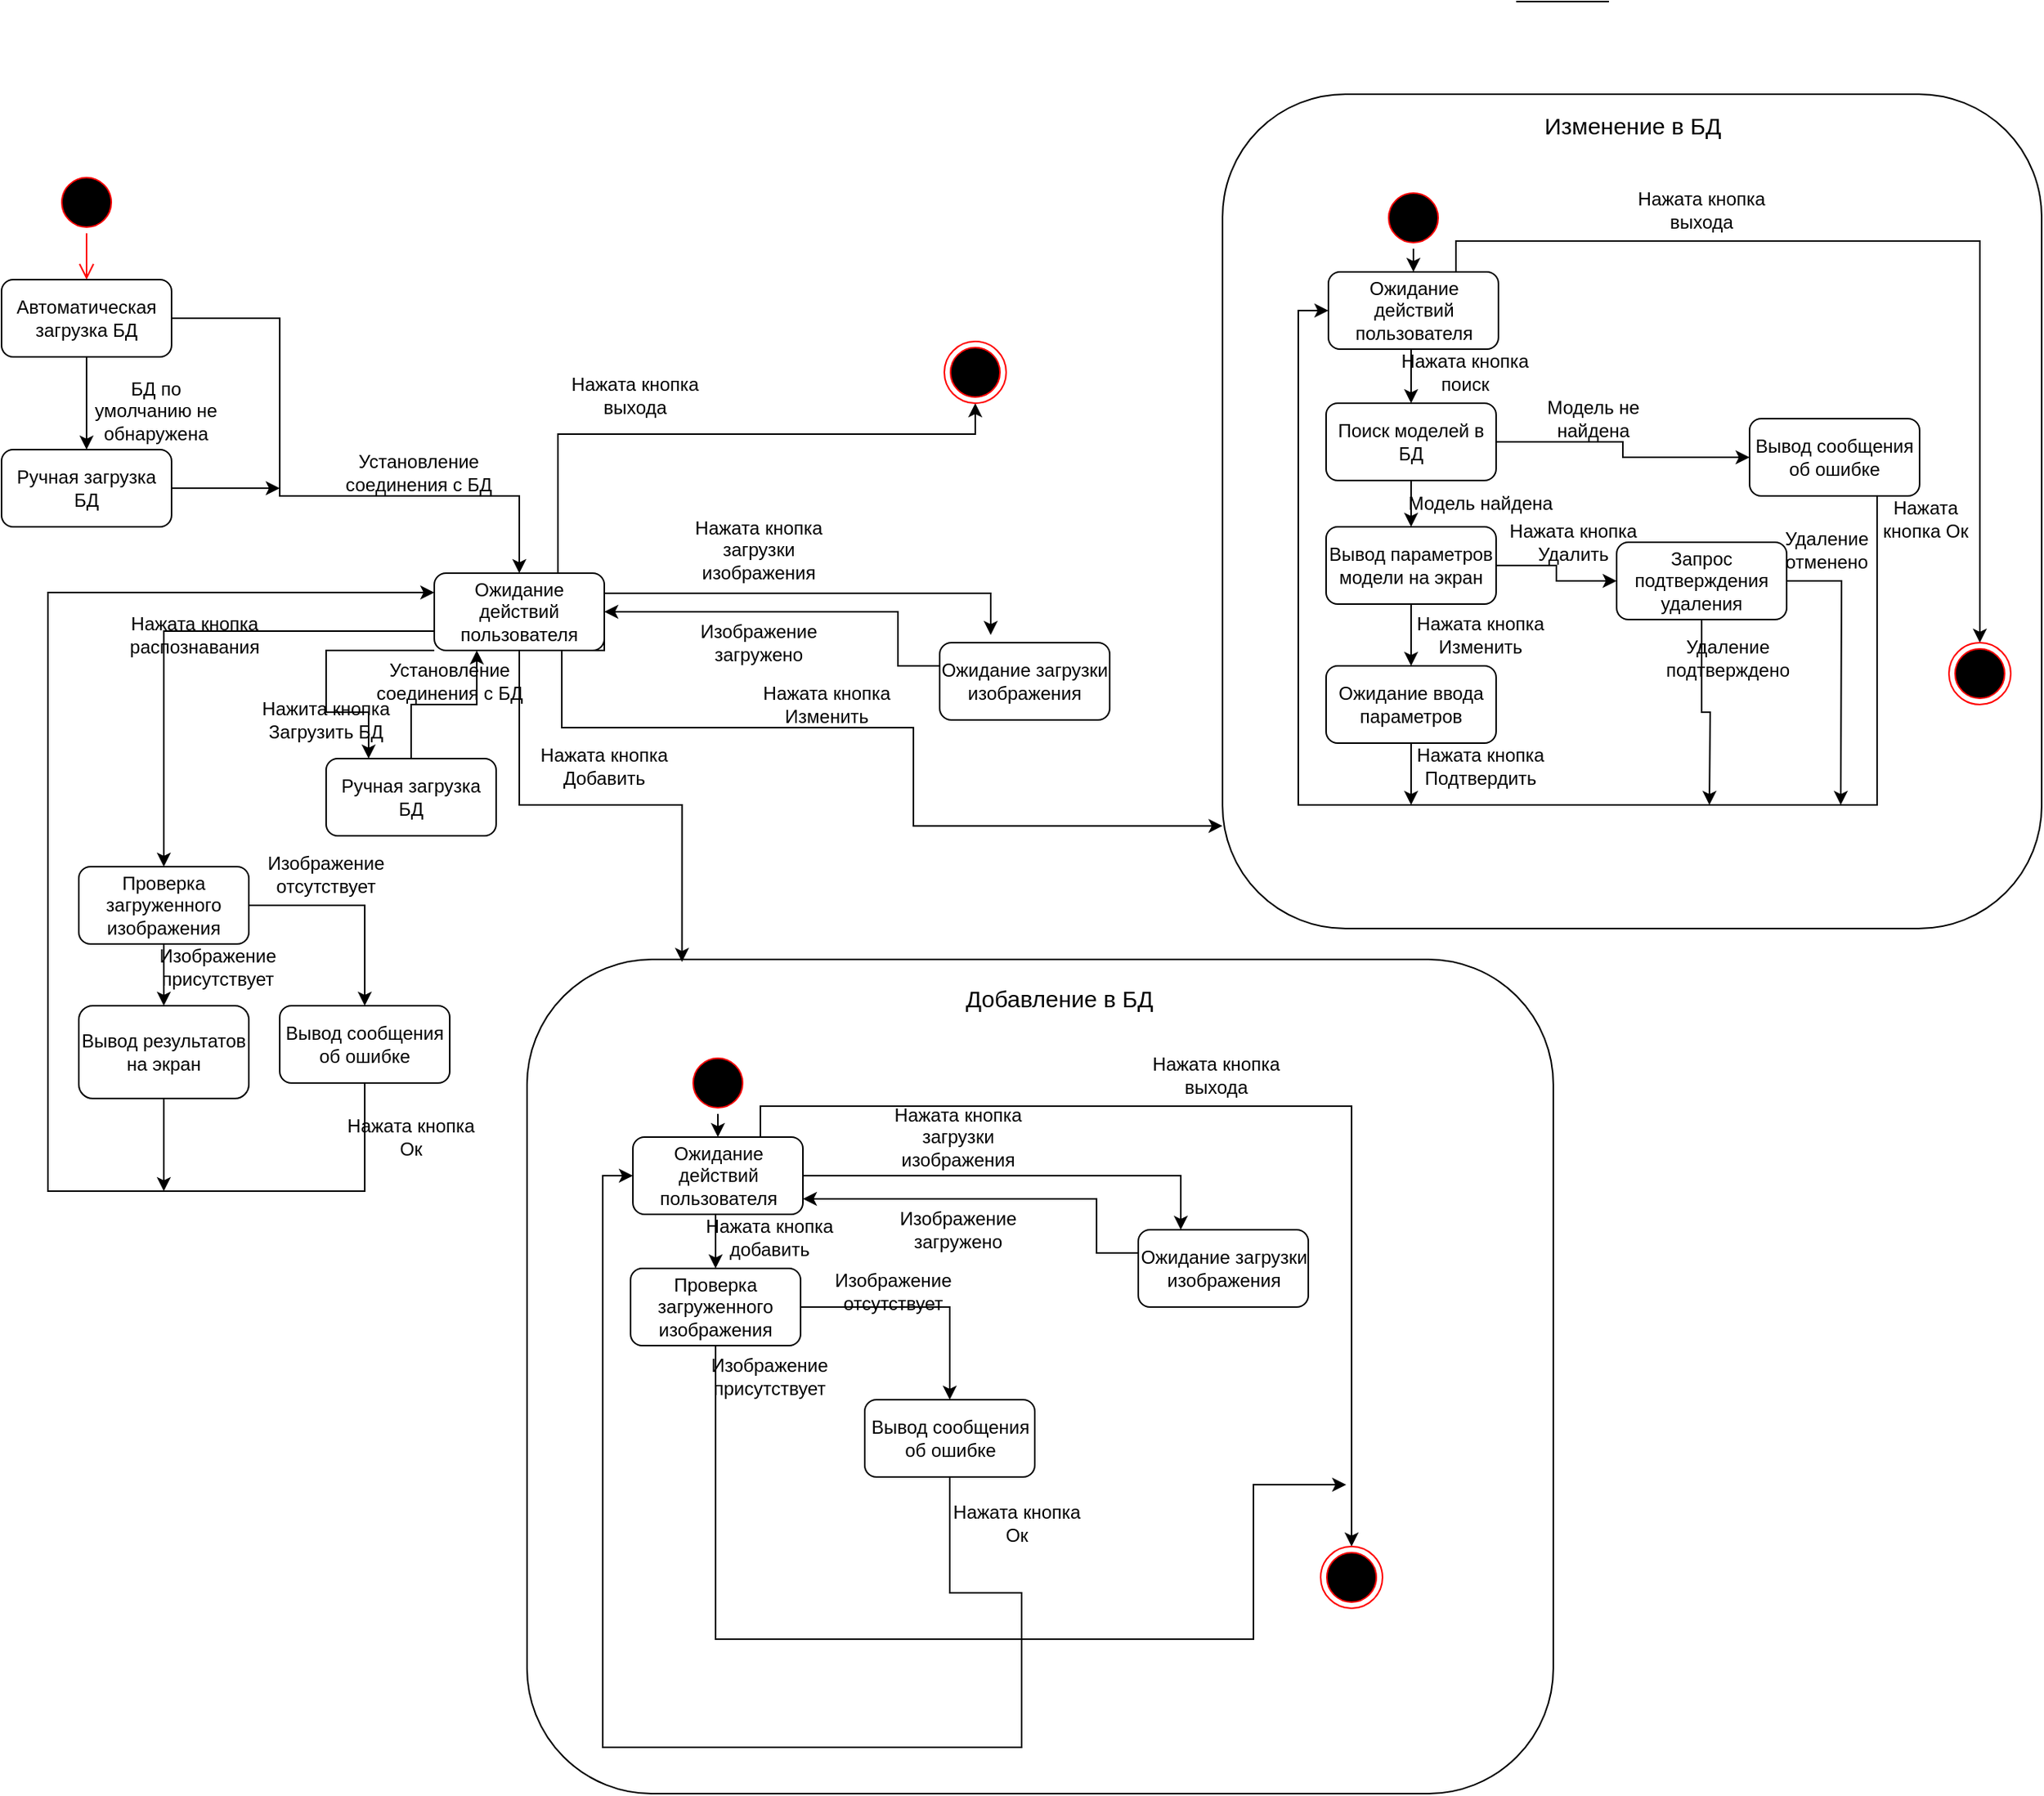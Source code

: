 <mxfile version="19.0.1" type="device"><diagram id="w5Jngspt368it0M4R-pH" name="Page-1"><mxGraphModel dx="1185" dy="635" grid="1" gridSize="10" guides="1" tooltips="1" connect="1" arrows="1" fold="1" page="1" pageScale="1" pageWidth="827" pageHeight="1169" math="0" shadow="0"><root><mxCell id="0"/><mxCell id="1" parent="0"/><mxCell id="L_PdiI_OcoWZKgkpzja3-69" value="" style="rounded=1;whiteSpace=wrap;html=1;shadow=0;glass=0;sketch=0;gradientColor=none;" parent="1" vertex="1"><mxGeometry x="450" y="740" width="664" height="540" as="geometry"/></mxCell><mxCell id="L_PdiI_OcoWZKgkpzja3-71" value="&lt;font style=&quot;font-size: 15px&quot;&gt;Добавление в БД&lt;/font&gt;" style="text;html=1;strokeColor=none;fillColor=none;align=center;verticalAlign=middle;whiteSpace=wrap;rounded=0;shadow=0;glass=0;sketch=0;" parent="1" vertex="1"><mxGeometry x="727" y="750" width="135" height="30" as="geometry"/></mxCell><mxCell id="L_PdiI_OcoWZKgkpzja3-1" value="" style="ellipse;html=1;shape=startState;fillColor=#000000;strokeColor=#ff0000;" parent="1" vertex="1"><mxGeometry x="145" y="230" width="40" height="40" as="geometry"/></mxCell><mxCell id="L_PdiI_OcoWZKgkpzja3-2" value="" style="edgeStyle=orthogonalEdgeStyle;html=1;verticalAlign=bottom;endArrow=open;endSize=8;strokeColor=#ff0000;rounded=0;entryX=0.5;entryY=0;entryDx=0;entryDy=0;" parent="1" source="L_PdiI_OcoWZKgkpzja3-1" target="L_PdiI_OcoWZKgkpzja3-11" edge="1"><mxGeometry relative="1" as="geometry"><mxPoint x="40" y="220" as="targetPoint"/></mxGeometry></mxCell><mxCell id="L_PdiI_OcoWZKgkpzja3-14" style="edgeStyle=orthogonalEdgeStyle;rounded=0;orthogonalLoop=1;jettySize=auto;html=1;exitX=0.5;exitY=1;exitDx=0;exitDy=0;entryX=0.5;entryY=0;entryDx=0;entryDy=0;" parent="1" source="L_PdiI_OcoWZKgkpzja3-11" target="L_PdiI_OcoWZKgkpzja3-13" edge="1"><mxGeometry relative="1" as="geometry"/></mxCell><mxCell id="L_PdiI_OcoWZKgkpzja3-21" style="edgeStyle=orthogonalEdgeStyle;rounded=0;orthogonalLoop=1;jettySize=auto;html=1;exitX=1;exitY=0.5;exitDx=0;exitDy=0;entryX=0.5;entryY=0;entryDx=0;entryDy=0;" parent="1" source="L_PdiI_OcoWZKgkpzja3-11" target="L_PdiI_OcoWZKgkpzja3-17" edge="1"><mxGeometry relative="1" as="geometry"><Array as="points"><mxPoint x="290" y="440"/><mxPoint x="445" y="440"/></Array></mxGeometry></mxCell><mxCell id="L_PdiI_OcoWZKgkpzja3-11" value="Автоматическая загрузка БД" style="rounded=1;whiteSpace=wrap;html=1;shadow=0;glass=0;sketch=0;gradientColor=none;" parent="1" vertex="1"><mxGeometry x="110" y="300" width="110" height="50" as="geometry"/></mxCell><mxCell id="L_PdiI_OcoWZKgkpzja3-22" style="edgeStyle=orthogonalEdgeStyle;rounded=0;orthogonalLoop=1;jettySize=auto;html=1;exitX=1;exitY=0.5;exitDx=0;exitDy=0;" parent="1" source="L_PdiI_OcoWZKgkpzja3-13" edge="1"><mxGeometry relative="1" as="geometry"><mxPoint x="290" y="435" as="targetPoint"/></mxGeometry></mxCell><mxCell id="L_PdiI_OcoWZKgkpzja3-13" value="Ручная загрузка БД" style="rounded=1;whiteSpace=wrap;html=1;shadow=0;glass=0;sketch=0;gradientColor=none;" parent="1" vertex="1"><mxGeometry x="110" y="410" width="110" height="50" as="geometry"/></mxCell><mxCell id="L_PdiI_OcoWZKgkpzja3-16" value="БД по умолчанию не обнаружена" style="text;html=1;strokeColor=none;fillColor=none;align=center;verticalAlign=middle;whiteSpace=wrap;rounded=0;shadow=0;glass=0;sketch=0;" parent="1" vertex="1"><mxGeometry x="160" y="370" width="100" height="30" as="geometry"/></mxCell><mxCell id="L_PdiI_OcoWZKgkpzja3-19" style="edgeStyle=orthogonalEdgeStyle;rounded=0;orthogonalLoop=1;jettySize=auto;html=1;exitX=0.75;exitY=0;exitDx=0;exitDy=0;entryX=0.5;entryY=1;entryDx=0;entryDy=0;" parent="1" source="L_PdiI_OcoWZKgkpzja3-17" target="L_PdiI_OcoWZKgkpzja3-18" edge="1"><mxGeometry relative="1" as="geometry"><Array as="points"><mxPoint x="470" y="490"/><mxPoint x="470" y="400"/><mxPoint x="740" y="400"/></Array></mxGeometry></mxCell><mxCell id="L_PdiI_OcoWZKgkpzja3-28" style="edgeStyle=orthogonalEdgeStyle;rounded=0;orthogonalLoop=1;jettySize=auto;html=1;exitX=1;exitY=0.25;exitDx=0;exitDy=0;" parent="1" source="L_PdiI_OcoWZKgkpzja3-17" edge="1"><mxGeometry relative="1" as="geometry"><mxPoint x="750" y="530" as="targetPoint"/><Array as="points"><mxPoint x="500" y="540"/><mxPoint x="490" y="540"/><mxPoint x="490" y="503"/><mxPoint x="750" y="503"/><mxPoint x="750" y="520"/></Array></mxGeometry></mxCell><mxCell id="L_PdiI_OcoWZKgkpzja3-33" style="edgeStyle=orthogonalEdgeStyle;rounded=0;orthogonalLoop=1;jettySize=auto;html=1;exitX=0;exitY=0.75;exitDx=0;exitDy=0;entryX=0.5;entryY=0;entryDx=0;entryDy=0;" parent="1" source="L_PdiI_OcoWZKgkpzja3-17" target="L_PdiI_OcoWZKgkpzja3-35" edge="1"><mxGeometry relative="1" as="geometry"><mxPoint x="288.5" y="510" as="sourcePoint"/><mxPoint x="242.5" y="600" as="targetPoint"/></mxGeometry></mxCell><mxCell id="L_PdiI_OcoWZKgkpzja3-55" style="edgeStyle=orthogonalEdgeStyle;rounded=0;orthogonalLoop=1;jettySize=auto;html=1;exitX=0;exitY=1;exitDx=0;exitDy=0;entryX=0.25;entryY=0;entryDx=0;entryDy=0;" parent="1" source="L_PdiI_OcoWZKgkpzja3-17" target="L_PdiI_OcoWZKgkpzja3-54" edge="1"><mxGeometry relative="1" as="geometry"><Array as="points"><mxPoint x="320" y="540"/><mxPoint x="320" y="580"/><mxPoint x="348" y="580"/></Array></mxGeometry></mxCell><mxCell id="L_PdiI_OcoWZKgkpzja3-103" style="edgeStyle=orthogonalEdgeStyle;rounded=0;orthogonalLoop=1;jettySize=auto;html=1;exitX=0.5;exitY=1;exitDx=0;exitDy=0;entryX=0.151;entryY=0.003;entryDx=0;entryDy=0;entryPerimeter=0;fontSize=15;" parent="1" source="L_PdiI_OcoWZKgkpzja3-17" target="L_PdiI_OcoWZKgkpzja3-69" edge="1"><mxGeometry relative="1" as="geometry"/></mxCell><mxCell id="L_PdiI_OcoWZKgkpzja3-146" style="edgeStyle=orthogonalEdgeStyle;rounded=0;orthogonalLoop=1;jettySize=auto;html=1;exitX=0.75;exitY=1;exitDx=0;exitDy=0;entryX=0;entryY=0.877;entryDx=0;entryDy=0;entryPerimeter=0;fontSize=15;" parent="1" source="L_PdiI_OcoWZKgkpzja3-17" target="L_PdiI_OcoWZKgkpzja3-106" edge="1"><mxGeometry relative="1" as="geometry"><Array as="points"><mxPoint x="473" y="590"/><mxPoint x="700" y="590"/><mxPoint x="700" y="654"/></Array></mxGeometry></mxCell><mxCell id="L_PdiI_OcoWZKgkpzja3-17" value="Ожидание действий пользователя" style="rounded=1;whiteSpace=wrap;html=1;shadow=0;glass=0;sketch=0;gradientColor=none;" parent="1" vertex="1"><mxGeometry x="390" y="490" width="110" height="50" as="geometry"/></mxCell><mxCell id="L_PdiI_OcoWZKgkpzja3-18" value="" style="ellipse;html=1;shape=endState;fillColor=#000000;strokeColor=#ff0000;rounded=1;shadow=0;glass=0;sketch=0;" parent="1" vertex="1"><mxGeometry x="720" y="340" width="40" height="40" as="geometry"/></mxCell><mxCell id="L_PdiI_OcoWZKgkpzja3-20" value="Нажата кнопка выхода" style="text;html=1;strokeColor=none;fillColor=none;align=center;verticalAlign=middle;whiteSpace=wrap;rounded=0;shadow=0;glass=0;sketch=0;" parent="1" vertex="1"><mxGeometry x="470" y="360" width="100" height="30" as="geometry"/></mxCell><mxCell id="LpF21fFcfiXj0qVR7onC-3" style="edgeStyle=orthogonalEdgeStyle;rounded=0;orthogonalLoop=1;jettySize=auto;html=1;exitX=0.5;exitY=1;exitDx=0;exitDy=0;entryX=0;entryY=0.25;entryDx=0;entryDy=0;" parent="1" source="L_PdiI_OcoWZKgkpzja3-23" target="L_PdiI_OcoWZKgkpzja3-17" edge="1"><mxGeometry relative="1" as="geometry"><mxPoint x="140" y="1010" as="targetPoint"/><Array as="points"><mxPoint x="345" y="890"/><mxPoint x="140" y="890"/><mxPoint x="140" y="503"/></Array></mxGeometry></mxCell><mxCell id="L_PdiI_OcoWZKgkpzja3-23" value="Вывод сообщения об ошибке" style="rounded=1;whiteSpace=wrap;html=1;shadow=0;glass=0;sketch=0;gradientColor=none;" parent="1" vertex="1"><mxGeometry x="290" y="770" width="110" height="50" as="geometry"/></mxCell><mxCell id="L_PdiI_OcoWZKgkpzja3-26" value="Установление соединения с БД" style="text;html=1;strokeColor=none;fillColor=none;align=center;verticalAlign=middle;whiteSpace=wrap;rounded=0;shadow=0;glass=0;sketch=0;" parent="1" vertex="1"><mxGeometry x="330" y="410" width="100" height="30" as="geometry"/></mxCell><mxCell id="L_PdiI_OcoWZKgkpzja3-30" style="edgeStyle=orthogonalEdgeStyle;rounded=0;orthogonalLoop=1;jettySize=auto;html=1;exitX=0;exitY=0.5;exitDx=0;exitDy=0;entryX=1;entryY=0.5;entryDx=0;entryDy=0;" parent="1" source="L_PdiI_OcoWZKgkpzja3-27" target="L_PdiI_OcoWZKgkpzja3-17" edge="1"><mxGeometry relative="1" as="geometry"><mxPoint x="480" y="541" as="targetPoint"/><Array as="points"><mxPoint x="717" y="550"/><mxPoint x="690" y="550"/><mxPoint x="690" y="515"/></Array></mxGeometry></mxCell><mxCell id="L_PdiI_OcoWZKgkpzja3-27" value="Ожидание загрузки изображения" style="rounded=1;whiteSpace=wrap;html=1;shadow=0;glass=0;sketch=0;gradientColor=none;" parent="1" vertex="1"><mxGeometry x="717" y="535" width="110" height="50" as="geometry"/></mxCell><mxCell id="L_PdiI_OcoWZKgkpzja3-29" value="Нажата кнопка загрузки изображения" style="text;html=1;strokeColor=none;fillColor=none;align=center;verticalAlign=middle;whiteSpace=wrap;rounded=0;shadow=0;glass=0;sketch=0;" parent="1" vertex="1"><mxGeometry x="550" y="460" width="100" height="30" as="geometry"/></mxCell><mxCell id="L_PdiI_OcoWZKgkpzja3-31" value="Изображение загружено" style="text;html=1;strokeColor=none;fillColor=none;align=center;verticalAlign=middle;whiteSpace=wrap;rounded=0;shadow=0;glass=0;sketch=0;" parent="1" vertex="1"><mxGeometry x="550" y="520" width="100" height="30" as="geometry"/></mxCell><mxCell id="L_PdiI_OcoWZKgkpzja3-34" value="Нажата кнопка распознавания" style="text;html=1;strokeColor=none;fillColor=none;align=center;verticalAlign=middle;whiteSpace=wrap;rounded=0;shadow=0;glass=0;sketch=0;" parent="1" vertex="1"><mxGeometry x="185" y="515" width="100" height="30" as="geometry"/></mxCell><mxCell id="L_PdiI_OcoWZKgkpzja3-37" style="edgeStyle=orthogonalEdgeStyle;rounded=0;orthogonalLoop=1;jettySize=auto;html=1;exitX=1;exitY=0.5;exitDx=0;exitDy=0;entryX=0.5;entryY=0;entryDx=0;entryDy=0;" parent="1" source="L_PdiI_OcoWZKgkpzja3-35" target="L_PdiI_OcoWZKgkpzja3-23" edge="1"><mxGeometry relative="1" as="geometry"/></mxCell><mxCell id="L_PdiI_OcoWZKgkpzja3-40" style="edgeStyle=orthogonalEdgeStyle;rounded=0;orthogonalLoop=1;jettySize=auto;html=1;exitX=0.5;exitY=1;exitDx=0;exitDy=0;entryX=0.5;entryY=0;entryDx=0;entryDy=0;" parent="1" source="L_PdiI_OcoWZKgkpzja3-35" edge="1"><mxGeometry relative="1" as="geometry"><mxPoint x="215" y="770" as="targetPoint"/></mxGeometry></mxCell><mxCell id="L_PdiI_OcoWZKgkpzja3-35" value="Проверка загруженного изображения" style="rounded=1;whiteSpace=wrap;html=1;shadow=0;glass=0;sketch=0;gradientColor=none;" parent="1" vertex="1"><mxGeometry x="160" y="680" width="110" height="50" as="geometry"/></mxCell><mxCell id="L_PdiI_OcoWZKgkpzja3-38" value="Изображение отсутствует" style="text;html=1;strokeColor=none;fillColor=none;align=center;verticalAlign=middle;whiteSpace=wrap;rounded=0;shadow=0;glass=0;sketch=0;" parent="1" vertex="1"><mxGeometry x="270" y="670" width="100" height="30" as="geometry"/></mxCell><mxCell id="L_PdiI_OcoWZKgkpzja3-41" value="Изображение присутствует" style="text;html=1;strokeColor=none;fillColor=none;align=center;verticalAlign=middle;whiteSpace=wrap;rounded=0;shadow=0;glass=0;sketch=0;" parent="1" vertex="1"><mxGeometry x="200" y="730" width="100" height="30" as="geometry"/></mxCell><mxCell id="LpF21fFcfiXj0qVR7onC-13" style="edgeStyle=orthogonalEdgeStyle;rounded=0;orthogonalLoop=1;jettySize=auto;html=1;exitX=0.5;exitY=1;exitDx=0;exitDy=0;" parent="1" source="L_PdiI_OcoWZKgkpzja3-46" edge="1"><mxGeometry relative="1" as="geometry"><mxPoint x="215" y="890" as="targetPoint"/></mxGeometry></mxCell><mxCell id="L_PdiI_OcoWZKgkpzja3-46" value="Вывод результатов на экран" style="rounded=1;whiteSpace=wrap;html=1;shadow=0;glass=0;sketch=0;gradientColor=none;" parent="1" vertex="1"><mxGeometry x="160" y="770" width="110" height="60" as="geometry"/></mxCell><mxCell id="L_PdiI_OcoWZKgkpzja3-84" style="edgeStyle=orthogonalEdgeStyle;rounded=0;orthogonalLoop=1;jettySize=auto;html=1;exitX=0.5;exitY=1;exitDx=0;exitDy=0;fontSize=15;" parent="1" source="L_PdiI_OcoWZKgkpzja3-49" edge="1"><mxGeometry relative="1" as="geometry"><mxPoint x="980" y="1080" as="targetPoint"/><Array as="points"><mxPoint x="572" y="1180"/><mxPoint x="920" y="1180"/><mxPoint x="920" y="1080"/></Array></mxGeometry></mxCell><mxCell id="L_PdiI_OcoWZKgkpzja3-49" value="Проверка загруженного изображения" style="rounded=1;whiteSpace=wrap;html=1;shadow=0;glass=0;sketch=0;gradientColor=none;" parent="1" vertex="1"><mxGeometry x="517" y="940" width="110" height="50" as="geometry"/></mxCell><mxCell id="L_PdiI_OcoWZKgkpzja3-61" style="edgeStyle=orthogonalEdgeStyle;rounded=0;orthogonalLoop=1;jettySize=auto;html=1;exitX=0.5;exitY=0;exitDx=0;exitDy=0;entryX=0.25;entryY=1;entryDx=0;entryDy=0;" parent="1" source="L_PdiI_OcoWZKgkpzja3-54" target="L_PdiI_OcoWZKgkpzja3-17" edge="1"><mxGeometry relative="1" as="geometry"/></mxCell><mxCell id="L_PdiI_OcoWZKgkpzja3-54" value="Ручная загрузка БД" style="rounded=1;whiteSpace=wrap;html=1;shadow=0;glass=0;sketch=0;gradientColor=none;" parent="1" vertex="1"><mxGeometry x="320" y="610" width="110" height="50" as="geometry"/></mxCell><mxCell id="L_PdiI_OcoWZKgkpzja3-57" value="Нажита кнопка Загрузить БД" style="text;html=1;strokeColor=none;fillColor=none;align=center;verticalAlign=middle;whiteSpace=wrap;rounded=0;shadow=0;glass=0;sketch=0;" parent="1" vertex="1"><mxGeometry x="270" y="570" width="100" height="30" as="geometry"/></mxCell><mxCell id="L_PdiI_OcoWZKgkpzja3-62" value="Установление соединения с БД" style="text;html=1;strokeColor=none;fillColor=none;align=center;verticalAlign=middle;whiteSpace=wrap;rounded=0;shadow=0;glass=0;sketch=0;" parent="1" vertex="1"><mxGeometry x="350" y="545" width="100" height="30" as="geometry"/></mxCell><mxCell id="L_PdiI_OcoWZKgkpzja3-78" style="edgeStyle=orthogonalEdgeStyle;rounded=0;orthogonalLoop=1;jettySize=auto;html=1;exitX=1;exitY=0.5;exitDx=0;exitDy=0;entryX=0.25;entryY=0;entryDx=0;entryDy=0;" parent="1" source="L_PdiI_OcoWZKgkpzja3-68" target="L_PdiI_OcoWZKgkpzja3-73" edge="1"><mxGeometry relative="1" as="geometry"/></mxCell><mxCell id="L_PdiI_OcoWZKgkpzja3-81" style="edgeStyle=orthogonalEdgeStyle;rounded=0;orthogonalLoop=1;jettySize=auto;html=1;exitX=0.5;exitY=1;exitDx=0;exitDy=0;entryX=0.5;entryY=0;entryDx=0;entryDy=0;fontSize=15;" parent="1" source="L_PdiI_OcoWZKgkpzja3-68" target="L_PdiI_OcoWZKgkpzja3-49" edge="1"><mxGeometry relative="1" as="geometry"/></mxCell><mxCell id="L_PdiI_OcoWZKgkpzja3-101" style="edgeStyle=orthogonalEdgeStyle;rounded=0;orthogonalLoop=1;jettySize=auto;html=1;exitX=0.75;exitY=0;exitDx=0;exitDy=0;fontSize=15;entryX=0.5;entryY=0;entryDx=0;entryDy=0;" parent="1" source="L_PdiI_OcoWZKgkpzja3-68" target="L_PdiI_OcoWZKgkpzja3-100" edge="1"><mxGeometry relative="1" as="geometry"><mxPoint x="997" y="1100" as="targetPoint"/></mxGeometry></mxCell><mxCell id="L_PdiI_OcoWZKgkpzja3-68" value="Ожидание действий пользователя" style="rounded=1;whiteSpace=wrap;html=1;shadow=0;glass=0;sketch=0;gradientColor=none;" parent="1" vertex="1"><mxGeometry x="518.5" y="855" width="110" height="50" as="geometry"/></mxCell><mxCell id="L_PdiI_OcoWZKgkpzja3-72" style="edgeStyle=orthogonalEdgeStyle;rounded=0;orthogonalLoop=1;jettySize=auto;html=1;exitX=0;exitY=0.5;exitDx=0;exitDy=0;entryX=1;entryY=0.5;entryDx=0;entryDy=0;" parent="1" source="L_PdiI_OcoWZKgkpzja3-73" edge="1"><mxGeometry relative="1" as="geometry"><mxPoint x="628.5" y="895" as="targetPoint"/><Array as="points"><mxPoint x="845.5" y="930"/><mxPoint x="818.5" y="930"/><mxPoint x="818.5" y="895"/></Array></mxGeometry></mxCell><mxCell id="L_PdiI_OcoWZKgkpzja3-73" value="Ожидание загрузки изображения" style="rounded=1;whiteSpace=wrap;html=1;shadow=0;glass=0;sketch=0;gradientColor=none;" parent="1" vertex="1"><mxGeometry x="845.5" y="915" width="110" height="50" as="geometry"/></mxCell><mxCell id="L_PdiI_OcoWZKgkpzja3-74" value="Нажата кнопка загрузки изображения" style="text;html=1;strokeColor=none;fillColor=none;align=center;verticalAlign=middle;whiteSpace=wrap;rounded=0;shadow=0;glass=0;sketch=0;" parent="1" vertex="1"><mxGeometry x="678.5" y="840" width="100" height="30" as="geometry"/></mxCell><mxCell id="L_PdiI_OcoWZKgkpzja3-75" value="Изображение загружено" style="text;html=1;strokeColor=none;fillColor=none;align=center;verticalAlign=middle;whiteSpace=wrap;rounded=0;shadow=0;glass=0;sketch=0;" parent="1" vertex="1"><mxGeometry x="678.5" y="900" width="100" height="30" as="geometry"/></mxCell><mxCell id="L_PdiI_OcoWZKgkpzja3-82" value="Нажата кнопка добавить" style="text;html=1;strokeColor=none;fillColor=none;align=center;verticalAlign=middle;whiteSpace=wrap;rounded=0;shadow=0;glass=0;sketch=0;" parent="1" vertex="1"><mxGeometry x="557" y="905" width="100" height="30" as="geometry"/></mxCell><mxCell id="LpF21fFcfiXj0qVR7onC-11" style="edgeStyle=orthogonalEdgeStyle;rounded=0;orthogonalLoop=1;jettySize=auto;html=1;exitX=0.5;exitY=1;exitDx=0;exitDy=0;entryX=0;entryY=0.5;entryDx=0;entryDy=0;" parent="1" source="L_PdiI_OcoWZKgkpzja3-85" target="L_PdiI_OcoWZKgkpzja3-68" edge="1"><mxGeometry relative="1" as="geometry"><Array as="points"><mxPoint x="724" y="1150"/><mxPoint x="770" y="1150"/><mxPoint x="770" y="1250"/><mxPoint x="499" y="1250"/><mxPoint x="499" y="880"/></Array></mxGeometry></mxCell><mxCell id="L_PdiI_OcoWZKgkpzja3-85" value="Вывод сообщения об ошибке" style="rounded=1;whiteSpace=wrap;html=1;shadow=0;glass=0;sketch=0;gradientColor=none;" parent="1" vertex="1"><mxGeometry x="668.5" y="1025" width="110" height="50" as="geometry"/></mxCell><mxCell id="L_PdiI_OcoWZKgkpzja3-86" style="edgeStyle=orthogonalEdgeStyle;rounded=0;orthogonalLoop=1;jettySize=auto;html=1;exitX=1;exitY=0.5;exitDx=0;exitDy=0;entryX=0.5;entryY=0;entryDx=0;entryDy=0;" parent="1" source="L_PdiI_OcoWZKgkpzja3-49" target="L_PdiI_OcoWZKgkpzja3-85" edge="1"><mxGeometry relative="1" as="geometry"/></mxCell><mxCell id="L_PdiI_OcoWZKgkpzja3-89" value="Изображение отсутствует" style="text;html=1;strokeColor=none;fillColor=none;align=center;verticalAlign=middle;whiteSpace=wrap;rounded=0;shadow=0;glass=0;sketch=0;" parent="1" vertex="1"><mxGeometry x="637" y="940" width="100" height="30" as="geometry"/></mxCell><mxCell id="L_PdiI_OcoWZKgkpzja3-92" value="Изображение присутствует" style="text;html=1;strokeColor=none;fillColor=none;align=center;verticalAlign=middle;whiteSpace=wrap;rounded=0;shadow=0;glass=0;sketch=0;" parent="1" vertex="1"><mxGeometry x="557" y="995" width="100" height="30" as="geometry"/></mxCell><mxCell id="L_PdiI_OcoWZKgkpzja3-99" style="edgeStyle=orthogonalEdgeStyle;rounded=0;orthogonalLoop=1;jettySize=auto;html=1;exitX=0.5;exitY=1;exitDx=0;exitDy=0;entryX=0.5;entryY=0;entryDx=0;entryDy=0;fontSize=15;" parent="1" source="L_PdiI_OcoWZKgkpzja3-98" target="L_PdiI_OcoWZKgkpzja3-68" edge="1"><mxGeometry relative="1" as="geometry"/></mxCell><mxCell id="L_PdiI_OcoWZKgkpzja3-98" value="" style="ellipse;html=1;shape=startState;fillColor=#000000;strokeColor=#ff0000;" parent="1" vertex="1"><mxGeometry x="553.5" y="800" width="40" height="40" as="geometry"/></mxCell><mxCell id="L_PdiI_OcoWZKgkpzja3-100" value="" style="ellipse;html=1;shape=endState;fillColor=#000000;strokeColor=#ff0000;rounded=1;shadow=0;glass=0;sketch=0;" parent="1" vertex="1"><mxGeometry x="963.5" y="1120" width="40" height="40" as="geometry"/></mxCell><mxCell id="L_PdiI_OcoWZKgkpzja3-102" value="Нажата кнопка выхода" style="text;html=1;strokeColor=none;fillColor=none;align=center;verticalAlign=middle;whiteSpace=wrap;rounded=0;shadow=0;glass=0;sketch=0;" parent="1" vertex="1"><mxGeometry x="845.5" y="800" width="100" height="30" as="geometry"/></mxCell><mxCell id="L_PdiI_OcoWZKgkpzja3-104" value="Нажата кнопка Добавить" style="text;html=1;strokeColor=none;fillColor=none;align=center;verticalAlign=middle;whiteSpace=wrap;rounded=0;shadow=0;glass=0;sketch=0;" parent="1" vertex="1"><mxGeometry x="450" y="600" width="100" height="30" as="geometry"/></mxCell><mxCell id="L_PdiI_OcoWZKgkpzja3-106" value="" style="rounded=1;whiteSpace=wrap;html=1;shadow=0;glass=0;sketch=0;gradientColor=none;" parent="1" vertex="1"><mxGeometry x="900" y="180" width="530" height="540" as="geometry"/></mxCell><mxCell id="L_PdiI_OcoWZKgkpzja3-107" value="&lt;font style=&quot;font-size: 15px&quot;&gt;Изменение в БД&lt;/font&gt;" style="text;html=1;strokeColor=none;fillColor=none;align=center;verticalAlign=middle;whiteSpace=wrap;rounded=0;shadow=0;glass=0;sketch=0;" parent="1" vertex="1"><mxGeometry x="1097.5" y="185" width="135" height="30" as="geometry"/></mxCell><mxCell id="L_PdiI_OcoWZKgkpzja3-108" style="edgeStyle=orthogonalEdgeStyle;rounded=0;orthogonalLoop=1;jettySize=auto;html=1;exitX=0.5;exitY=1;exitDx=0;exitDy=0;entryX=0.5;entryY=0;entryDx=0;entryDy=0;fontSize=15;" parent="1" source="L_PdiI_OcoWZKgkpzja3-109" edge="1"><mxGeometry relative="1" as="geometry"><mxPoint x="1022" y="460" as="targetPoint"/></mxGeometry></mxCell><mxCell id="L_PdiI_OcoWZKgkpzja3-138" style="edgeStyle=orthogonalEdgeStyle;rounded=0;orthogonalLoop=1;jettySize=auto;html=1;exitX=1;exitY=0.5;exitDx=0;exitDy=0;entryX=0;entryY=0.5;entryDx=0;entryDy=0;fontSize=15;" parent="1" source="L_PdiI_OcoWZKgkpzja3-109" target="L_PdiI_OcoWZKgkpzja3-119" edge="1"><mxGeometry relative="1" as="geometry"/></mxCell><mxCell id="L_PdiI_OcoWZKgkpzja3-109" value="Поиск моделей в БД" style="rounded=1;whiteSpace=wrap;html=1;shadow=0;glass=0;sketch=0;gradientColor=none;" parent="1" vertex="1"><mxGeometry x="967" y="380" width="110" height="50" as="geometry"/></mxCell><mxCell id="L_PdiI_OcoWZKgkpzja3-111" style="edgeStyle=orthogonalEdgeStyle;rounded=0;orthogonalLoop=1;jettySize=auto;html=1;exitX=0.5;exitY=1;exitDx=0;exitDy=0;entryX=0.5;entryY=0;entryDx=0;entryDy=0;fontSize=15;" parent="1" source="L_PdiI_OcoWZKgkpzja3-113" target="L_PdiI_OcoWZKgkpzja3-109" edge="1"><mxGeometry relative="1" as="geometry"/></mxCell><mxCell id="L_PdiI_OcoWZKgkpzja3-112" style="edgeStyle=orthogonalEdgeStyle;rounded=0;orthogonalLoop=1;jettySize=auto;html=1;exitX=0.75;exitY=0;exitDx=0;exitDy=0;fontSize=15;entryX=0.5;entryY=0;entryDx=0;entryDy=0;" parent="1" source="L_PdiI_OcoWZKgkpzja3-113" target="L_PdiI_OcoWZKgkpzja3-134" edge="1"><mxGeometry relative="1" as="geometry"><mxPoint x="1447" y="540" as="targetPoint"/></mxGeometry></mxCell><mxCell id="L_PdiI_OcoWZKgkpzja3-113" value="Ожидание действий пользователя" style="rounded=1;whiteSpace=wrap;html=1;shadow=0;glass=0;sketch=0;gradientColor=none;" parent="1" vertex="1"><mxGeometry x="968.5" y="295" width="110" height="50" as="geometry"/></mxCell><mxCell id="L_PdiI_OcoWZKgkpzja3-118" value="Нажата кнопка поиск" style="text;html=1;strokeColor=none;fillColor=none;align=center;verticalAlign=middle;whiteSpace=wrap;rounded=0;shadow=0;glass=0;sketch=0;" parent="1" vertex="1"><mxGeometry x="1007" y="345" width="100" height="30" as="geometry"/></mxCell><mxCell id="LpF21fFcfiXj0qVR7onC-5" style="edgeStyle=orthogonalEdgeStyle;rounded=0;orthogonalLoop=1;jettySize=auto;html=1;exitX=0.75;exitY=1;exitDx=0;exitDy=0;entryX=0;entryY=0.5;entryDx=0;entryDy=0;" parent="1" source="L_PdiI_OcoWZKgkpzja3-119" target="L_PdiI_OcoWZKgkpzja3-113" edge="1"><mxGeometry relative="1" as="geometry"><Array as="points"><mxPoint x="1324" y="640"/><mxPoint x="949" y="640"/><mxPoint x="949" y="320"/></Array></mxGeometry></mxCell><mxCell id="L_PdiI_OcoWZKgkpzja3-119" value="Вывод сообщения об ошибке" style="rounded=1;whiteSpace=wrap;html=1;shadow=0;glass=0;sketch=0;gradientColor=none;" parent="1" vertex="1"><mxGeometry x="1241" y="390" width="110" height="50" as="geometry"/></mxCell><mxCell id="L_PdiI_OcoWZKgkpzja3-121" style="edgeStyle=orthogonalEdgeStyle;rounded=0;orthogonalLoop=1;jettySize=auto;html=1;exitX=0.5;exitY=1;exitDx=0;exitDy=0;entryX=0.5;entryY=0;entryDx=0;entryDy=0;" parent="1" source="L_PdiI_OcoWZKgkpzja3-122" target="L_PdiI_OcoWZKgkpzja3-125" edge="1"><mxGeometry relative="1" as="geometry"/></mxCell><mxCell id="L_PdiI_OcoWZKgkpzja3-140" style="edgeStyle=orthogonalEdgeStyle;rounded=0;orthogonalLoop=1;jettySize=auto;html=1;exitX=1;exitY=0.5;exitDx=0;exitDy=0;entryX=0;entryY=0.5;entryDx=0;entryDy=0;fontSize=15;" parent="1" source="L_PdiI_OcoWZKgkpzja3-122" target="L_PdiI_OcoWZKgkpzja3-139" edge="1"><mxGeometry relative="1" as="geometry"/></mxCell><mxCell id="L_PdiI_OcoWZKgkpzja3-122" value="Вывод параметров модели на экран" style="rounded=1;whiteSpace=wrap;html=1;shadow=0;glass=0;sketch=0;gradientColor=none;" parent="1" vertex="1"><mxGeometry x="967" y="460" width="110" height="50" as="geometry"/></mxCell><mxCell id="L_PdiI_OcoWZKgkpzja3-124" style="edgeStyle=orthogonalEdgeStyle;rounded=0;orthogonalLoop=1;jettySize=auto;html=1;exitX=0.5;exitY=1;exitDx=0;exitDy=0;" parent="1" source="L_PdiI_OcoWZKgkpzja3-125" edge="1"><mxGeometry relative="1" as="geometry"><mxPoint x="1022" y="640" as="targetPoint"/></mxGeometry></mxCell><mxCell id="L_PdiI_OcoWZKgkpzja3-125" value="Ожидание ввода параметров" style="rounded=1;whiteSpace=wrap;html=1;shadow=0;glass=0;sketch=0;gradientColor=none;" parent="1" vertex="1"><mxGeometry x="967" y="550" width="110" height="50" as="geometry"/></mxCell><mxCell id="L_PdiI_OcoWZKgkpzja3-132" style="edgeStyle=orthogonalEdgeStyle;rounded=0;orthogonalLoop=1;jettySize=auto;html=1;exitX=0.5;exitY=1;exitDx=0;exitDy=0;entryX=0.5;entryY=0;entryDx=0;entryDy=0;fontSize=15;" parent="1" source="L_PdiI_OcoWZKgkpzja3-133" target="L_PdiI_OcoWZKgkpzja3-113" edge="1"><mxGeometry relative="1" as="geometry"/></mxCell><mxCell id="L_PdiI_OcoWZKgkpzja3-133" value="" style="ellipse;html=1;shape=startState;fillColor=#000000;strokeColor=#ff0000;" parent="1" vertex="1"><mxGeometry x="1003.5" y="240" width="40" height="40" as="geometry"/></mxCell><mxCell id="L_PdiI_OcoWZKgkpzja3-134" value="" style="ellipse;html=1;shape=endState;fillColor=#000000;strokeColor=#ff0000;rounded=1;shadow=0;glass=0;sketch=0;" parent="1" vertex="1"><mxGeometry x="1370" y="535" width="40" height="40" as="geometry"/></mxCell><mxCell id="L_PdiI_OcoWZKgkpzja3-135" value="Нажата кнопка выхода" style="text;html=1;strokeColor=none;fillColor=none;align=center;verticalAlign=middle;whiteSpace=wrap;rounded=0;shadow=0;glass=0;sketch=0;" parent="1" vertex="1"><mxGeometry x="1160" y="240" width="100" height="30" as="geometry"/></mxCell><mxCell id="L_PdiI_OcoWZKgkpzja3-136" value="Модель найдена" style="text;html=1;strokeColor=none;fillColor=none;align=center;verticalAlign=middle;whiteSpace=wrap;rounded=0;shadow=0;glass=0;sketch=0;" parent="1" vertex="1"><mxGeometry x="1017" y="430" width="100" height="30" as="geometry"/></mxCell><mxCell id="L_PdiI_OcoWZKgkpzja3-137" value="Модель не найдена" style="text;html=1;strokeColor=none;fillColor=none;align=center;verticalAlign=middle;whiteSpace=wrap;rounded=0;shadow=0;glass=0;sketch=0;" parent="1" vertex="1"><mxGeometry x="1090" y="375" width="100" height="30" as="geometry"/></mxCell><mxCell id="LpF21fFcfiXj0qVR7onC-22" style="edgeStyle=orthogonalEdgeStyle;rounded=0;orthogonalLoop=1;jettySize=auto;html=1;exitX=0.5;exitY=1;exitDx=0;exitDy=0;" parent="1" source="L_PdiI_OcoWZKgkpzja3-139" edge="1"><mxGeometry relative="1" as="geometry"><mxPoint x="1215" y="640" as="targetPoint"/></mxGeometry></mxCell><mxCell id="LpF21fFcfiXj0qVR7onC-27" style="edgeStyle=orthogonalEdgeStyle;rounded=0;orthogonalLoop=1;jettySize=auto;html=1;exitX=1;exitY=0.5;exitDx=0;exitDy=0;" parent="1" source="L_PdiI_OcoWZKgkpzja3-139" edge="1"><mxGeometry relative="1" as="geometry"><mxPoint x="1300" y="640" as="targetPoint"/></mxGeometry></mxCell><mxCell id="L_PdiI_OcoWZKgkpzja3-139" value="Запрос подтверждения удаления" style="rounded=1;whiteSpace=wrap;html=1;shadow=0;glass=0;sketch=0;gradientColor=none;" parent="1" vertex="1"><mxGeometry x="1155" y="470" width="110" height="50" as="geometry"/></mxCell><mxCell id="L_PdiI_OcoWZKgkpzja3-141" value="Нажата кнопка Удалить" style="text;html=1;strokeColor=none;fillColor=none;align=center;verticalAlign=middle;whiteSpace=wrap;rounded=0;shadow=0;glass=0;sketch=0;" parent="1" vertex="1"><mxGeometry x="1077" y="455" width="100" height="30" as="geometry"/></mxCell><mxCell id="L_PdiI_OcoWZKgkpzja3-142" value="Нажата кнопка Изменить" style="text;html=1;strokeColor=none;fillColor=none;align=center;verticalAlign=middle;whiteSpace=wrap;rounded=0;shadow=0;glass=0;sketch=0;" parent="1" vertex="1"><mxGeometry x="1017" y="515" width="100" height="30" as="geometry"/></mxCell><mxCell id="L_PdiI_OcoWZKgkpzja3-143" value="Нажата кнопка Подтвердить" style="text;html=1;strokeColor=none;fillColor=none;align=center;verticalAlign=middle;whiteSpace=wrap;rounded=0;shadow=0;glass=0;sketch=0;" parent="1" vertex="1"><mxGeometry x="1017" y="600" width="100" height="30" as="geometry"/></mxCell><mxCell id="L_PdiI_OcoWZKgkpzja3-147" value="Нажата кнопка Изменить" style="text;html=1;strokeColor=none;fillColor=none;align=center;verticalAlign=middle;whiteSpace=wrap;rounded=0;shadow=0;glass=0;sketch=0;" parent="1" vertex="1"><mxGeometry x="593.5" y="560" width="100" height="30" as="geometry"/></mxCell><mxCell id="LpF21fFcfiXj0qVR7onC-1" value="" style="endArrow=none;html=1;rounded=0;" parent="1" edge="1"><mxGeometry width="50" height="50" relative="1" as="geometry"><mxPoint x="1090" y="120" as="sourcePoint"/><mxPoint x="1150" y="120" as="targetPoint"/></mxGeometry></mxCell><mxCell id="LpF21fFcfiXj0qVR7onC-7" style="edgeStyle=orthogonalEdgeStyle;rounded=0;orthogonalLoop=1;jettySize=auto;html=1;exitX=0.5;exitY=1;exitDx=0;exitDy=0;" parent="1" edge="1"><mxGeometry relative="1" as="geometry"><mxPoint x="1022" y="685" as="sourcePoint"/><mxPoint x="1022" y="685" as="targetPoint"/></mxGeometry></mxCell><mxCell id="LpF21fFcfiXj0qVR7onC-23" value="Удаление подтверждено" style="text;html=1;strokeColor=none;fillColor=none;align=center;verticalAlign=middle;whiteSpace=wrap;rounded=0;shadow=0;glass=0;sketch=0;" parent="1" vertex="1"><mxGeometry x="1177" y="530" width="100" height="30" as="geometry"/></mxCell><mxCell id="LpF21fFcfiXj0qVR7onC-24" value="Удаление отменено" style="text;html=1;strokeColor=none;fillColor=none;align=center;verticalAlign=middle;whiteSpace=wrap;rounded=0;shadow=0;glass=0;sketch=0;" parent="1" vertex="1"><mxGeometry x="1241" y="460" width="100" height="30" as="geometry"/></mxCell><mxCell id="HqYpzj9o6McUyKZ80lQR-1" value="Нажата кнопка Ок" style="text;html=1;strokeColor=none;fillColor=none;align=center;verticalAlign=middle;whiteSpace=wrap;rounded=0;shadow=0;glass=0;sketch=0;" parent="1" vertex="1"><mxGeometry x="325" y="840" width="100" height="30" as="geometry"/></mxCell><mxCell id="HqYpzj9o6McUyKZ80lQR-2" value="Нажата кнопка Ок" style="text;html=1;strokeColor=none;fillColor=none;align=center;verticalAlign=middle;whiteSpace=wrap;rounded=0;shadow=0;glass=0;sketch=0;" parent="1" vertex="1"><mxGeometry x="717" y="1090" width="100" height="30" as="geometry"/></mxCell><mxCell id="HqYpzj9o6McUyKZ80lQR-3" value="Нажата кнопка Ок" style="text;html=1;strokeColor=none;fillColor=none;align=center;verticalAlign=middle;whiteSpace=wrap;rounded=0;shadow=0;glass=0;sketch=0;" parent="1" vertex="1"><mxGeometry x="1320" y="440" width="70" height="30" as="geometry"/></mxCell></root></mxGraphModel></diagram></mxfile>